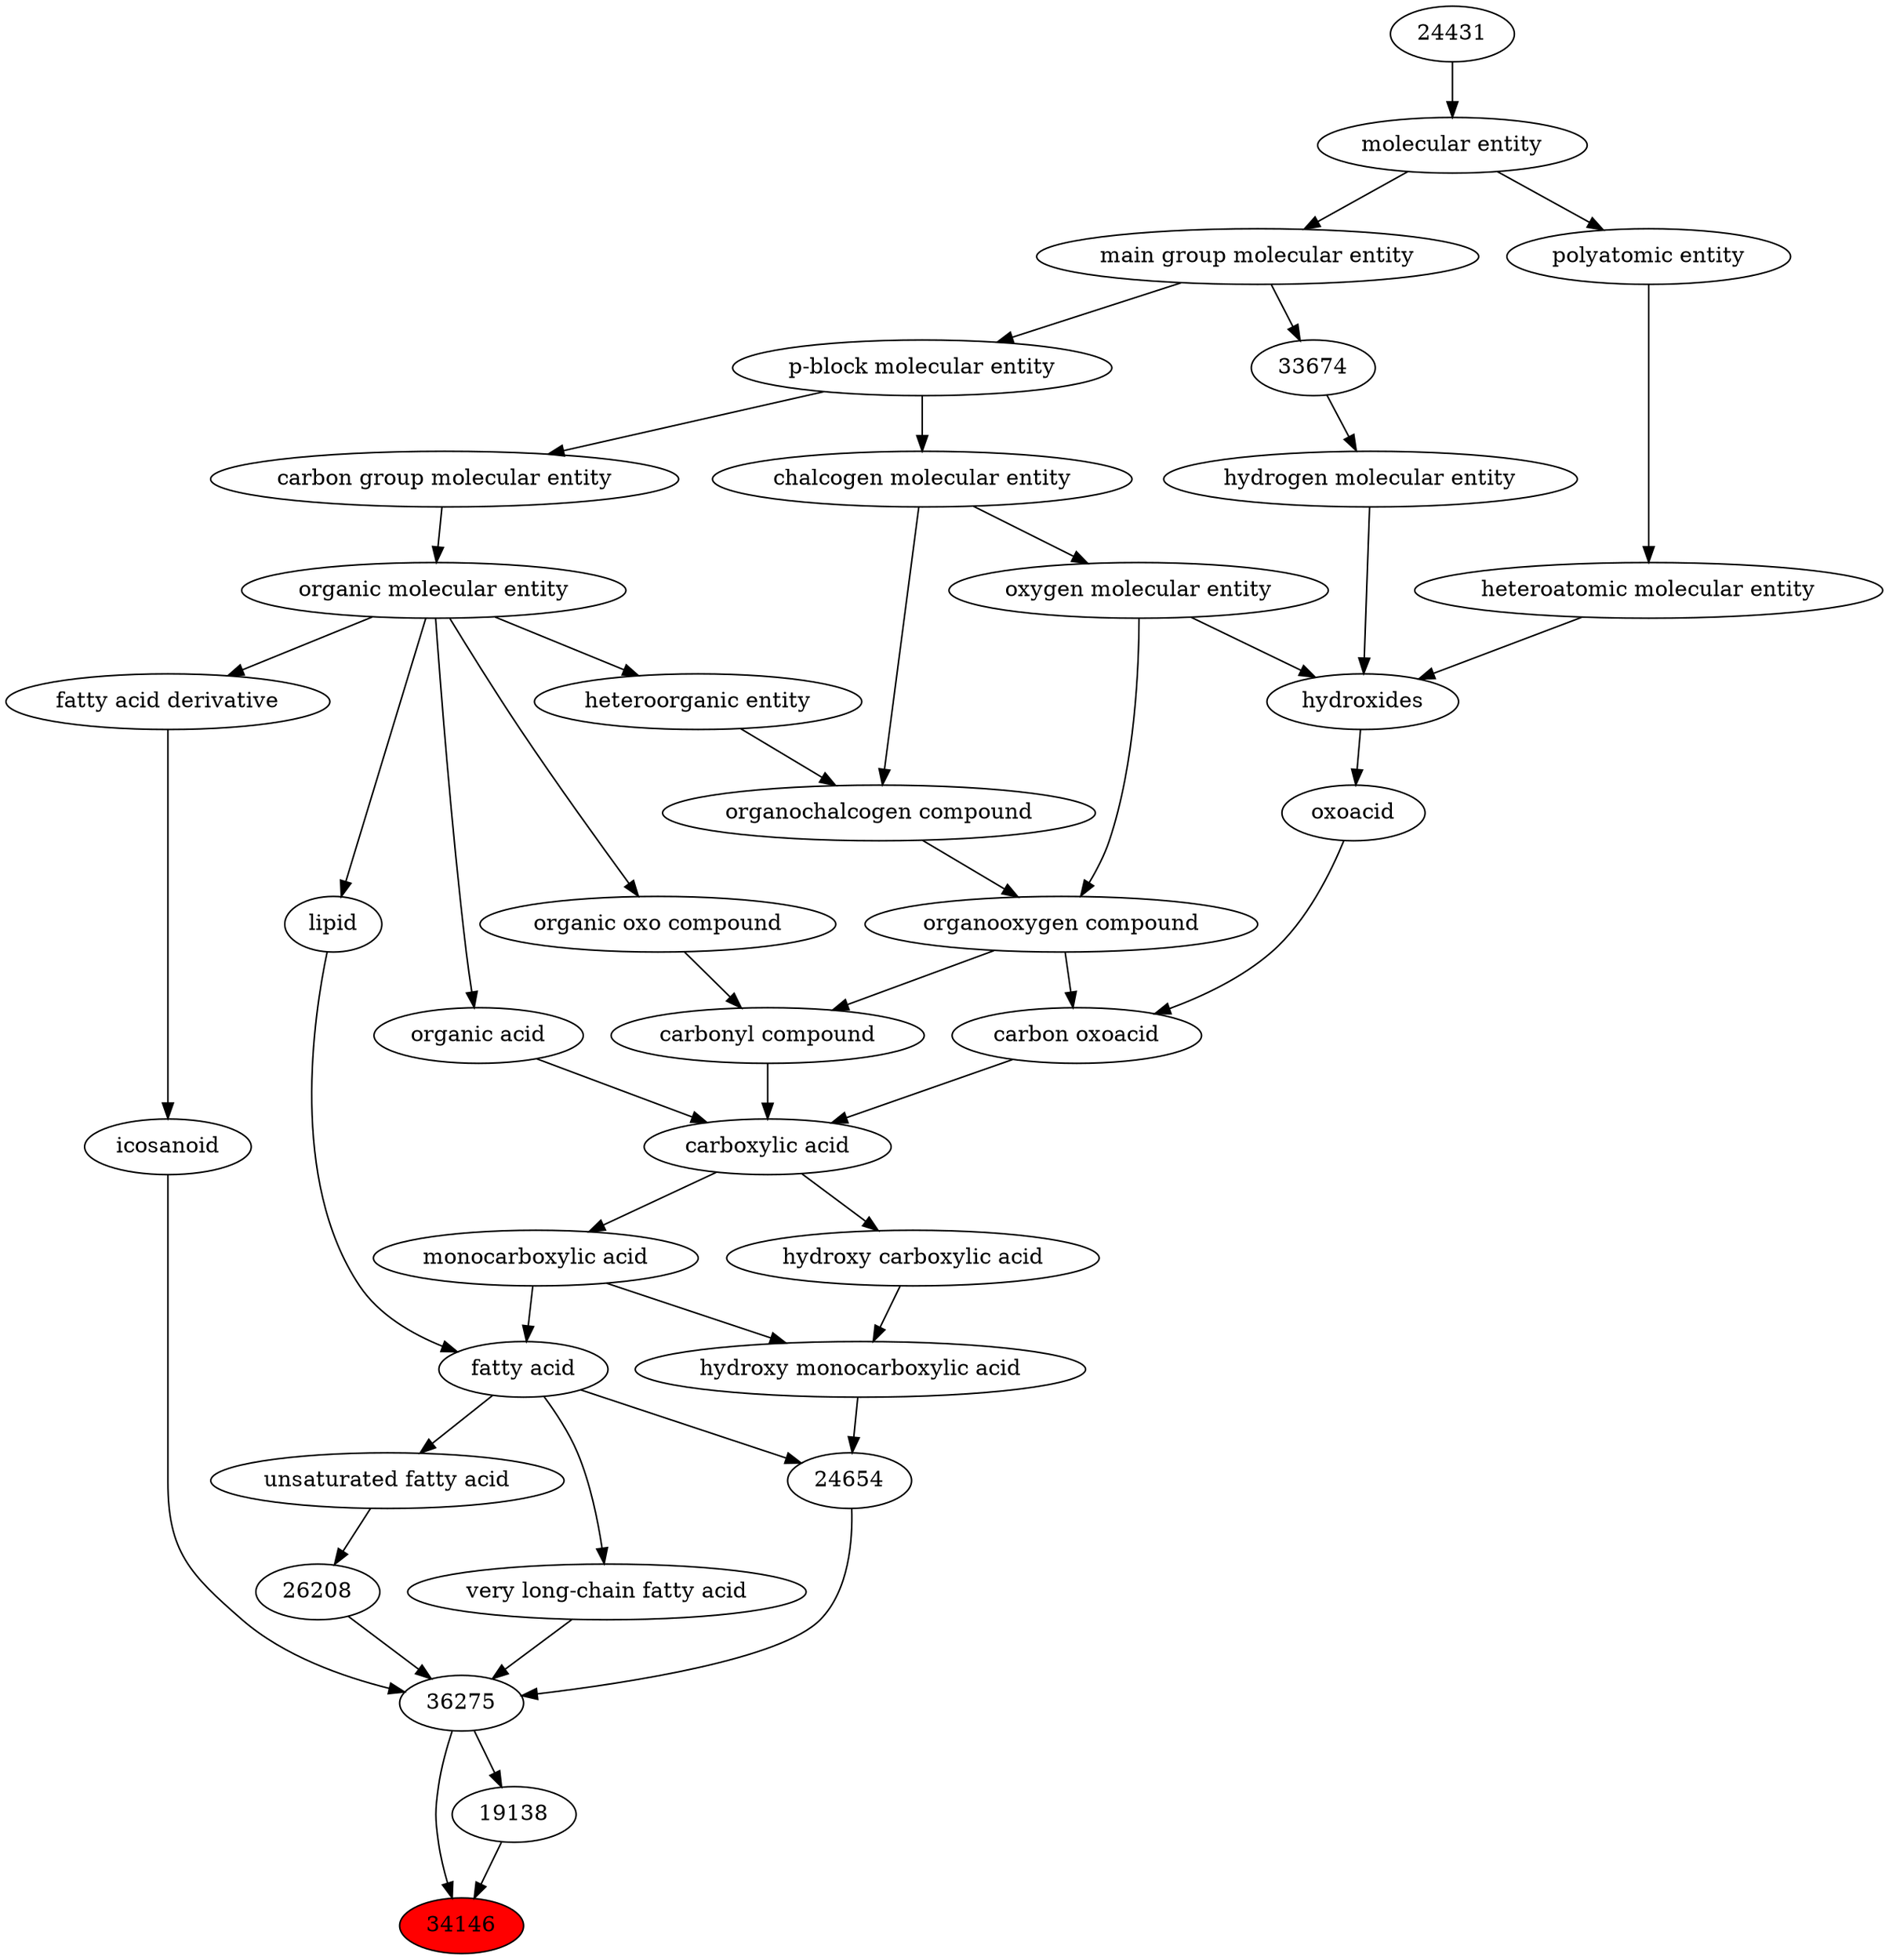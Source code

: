 digraph tree{ 
34146 [label="34146" fillcolor=red style=filled]
36275 -> 34146
19138 -> 34146
36275 [label="36275"]
23899 -> 36275
26208 -> 36275
27283 -> 36275
24654 -> 36275
19138 [label="19138"]
36275 -> 19138
23899 [label="icosanoid"]
61697 -> 23899
26208 [label="26208"]
27208 -> 26208
27283 [label="very long-chain fatty acid"]
35366 -> 27283
24654 [label="24654"]
35868 -> 24654
35366 -> 24654
61697 [label="fatty acid derivative"]
50860 -> 61697
27208 [label="unsaturated fatty acid"]
35366 -> 27208
35366 [label="fatty acid"]
25384 -> 35366
18059 -> 35366
35868 [label="hydroxy monocarboxylic acid"]
25384 -> 35868
24669 -> 35868
50860 [label="organic molecular entity"]
33582 -> 50860
25384 [label="monocarboxylic acid"]
33575 -> 25384
18059 [label="lipid"]
50860 -> 18059
24669 [label="hydroxy carboxylic acid"]
33575 -> 24669
33582 [label="carbon group molecular entity"]
33675 -> 33582
33575 [label="carboxylic acid"]
36586 -> 33575
35605 -> 33575
64709 -> 33575
33675 [label="p-block molecular entity"]
33579 -> 33675
36586 [label="carbonyl compound"]
36587 -> 36586
36963 -> 36586
35605 [label="carbon oxoacid"]
24833 -> 35605
36963 -> 35605
64709 [label="organic acid"]
50860 -> 64709
33579 [label="main group molecular entity"]
23367 -> 33579
36587 [label="organic oxo compound"]
50860 -> 36587
36963 [label="organooxygen compound"]
36962 -> 36963
25806 -> 36963
24833 [label="oxoacid"]
24651 -> 24833
23367 [label="molecular entity"]
24431 -> 23367
36962 [label="organochalcogen compound"]
33285 -> 36962
33304 -> 36962
25806 [label="oxygen molecular entity"]
33304 -> 25806
24651 [label="hydroxides"]
25806 -> 24651
33608 -> 24651
37577 -> 24651
24431 [label="24431"]
33285 [label="heteroorganic entity"]
50860 -> 33285
33304 [label="chalcogen molecular entity"]
33675 -> 33304
33608 [label="hydrogen molecular entity"]
33674 -> 33608
37577 [label="heteroatomic molecular entity"]
36357 -> 37577
33674 [label="33674"]
33579 -> 33674
36357 [label="polyatomic entity"]
23367 -> 36357
}